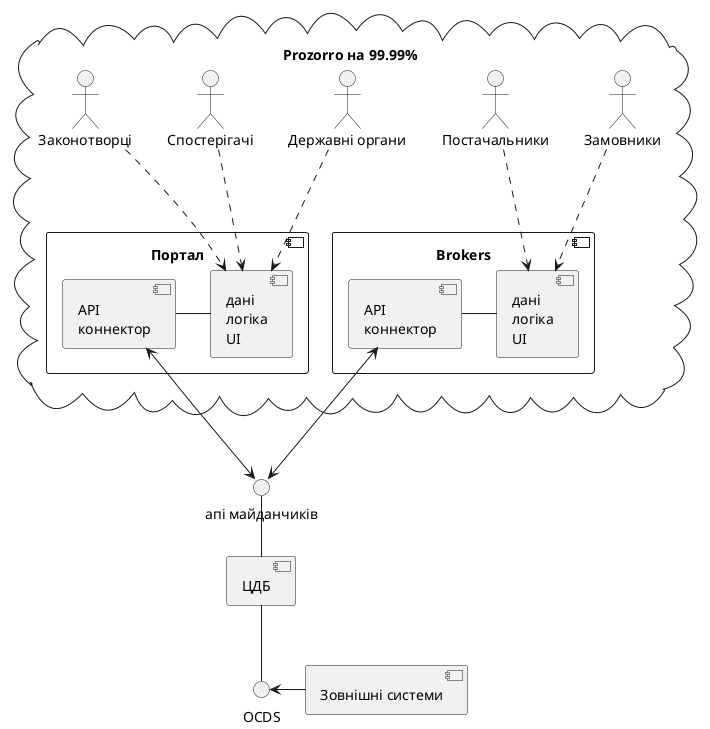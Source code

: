 @startuml

component CDB [
    ЦДБ
]
circle "апі майданчиків" as API
API -- CDB

circle OCDS
OCDS -u- CDB


component "Зовнішні системи" as External
External --l--> OCDS


cloud "Prozorro на 99.99%" as Prozorro {

    component Brokers {
        component BrokerServices [
            дані
            логіка
            UI
        ]
        component BrokerAPIConnector [
            API
            коннектор
        ]
        BrokerServices -l- BrokerAPIConnector
    }
    BrokerAPIConnector <---> API


    component "Портал" as Portal {
        component PortalServices [
            дані
            логіка
            UI
        ]

        component PortalAPIConnector [
            API
            коннектор
        ]

        PortalServices -l- PortalAPIConnector

    }
    PortalAPIConnector <-l-> API


    actor Замовники
    actor Постачальники
    actor "Державні органи" as органи
    actor Спостерігачі
    actor Законотворці

    Постачальники ...> BrokerServices
    Замовники ...> BrokerServices
    органи ...> PortalServices
    Спостерігачі ...> PortalServices
    Законотворці ...> PortalServices
}





@enduml
